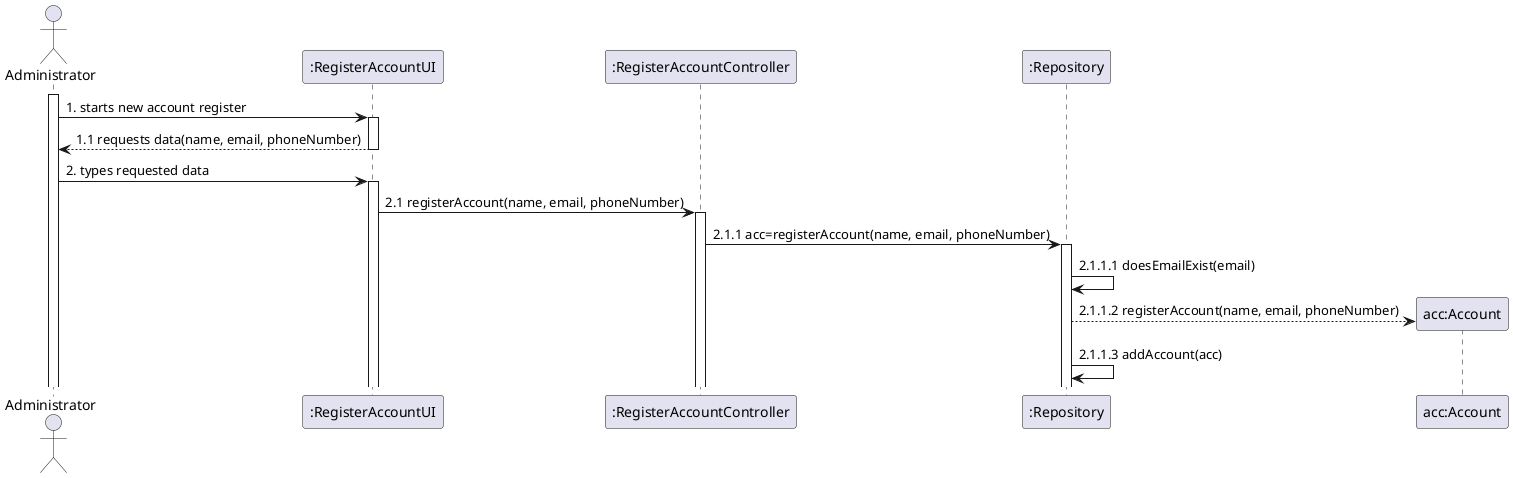 @startuml
actor Administrator
participant ":RegisterAccountUI" as ui
participant ":RegisterAccountController" as controller
participant ":Repository" as repository
participant "acc:Account" as account

activate Administrator
Administrator -> ui: 1. starts new account register
activate ui
ui --> Administrator: 1.1 requests data(name, email, phoneNumber)
deactivate ui
Administrator -> ui: 2. types requested data
activate ui
ui -> controller: 2.1 registerAccount(name, email, phoneNumber)
activate controller
controller -> repository: 2.1.1 acc=registerAccount(name, email, phoneNumber)
activate repository
repository -> repository: 2.1.1.1 doesEmailExist(email)
create account

repository --> account: 2.1.1.2 registerAccount(name, email, phoneNumber)
repository -> repository: 2.1.1.3 addAccount(acc)

@enduml

